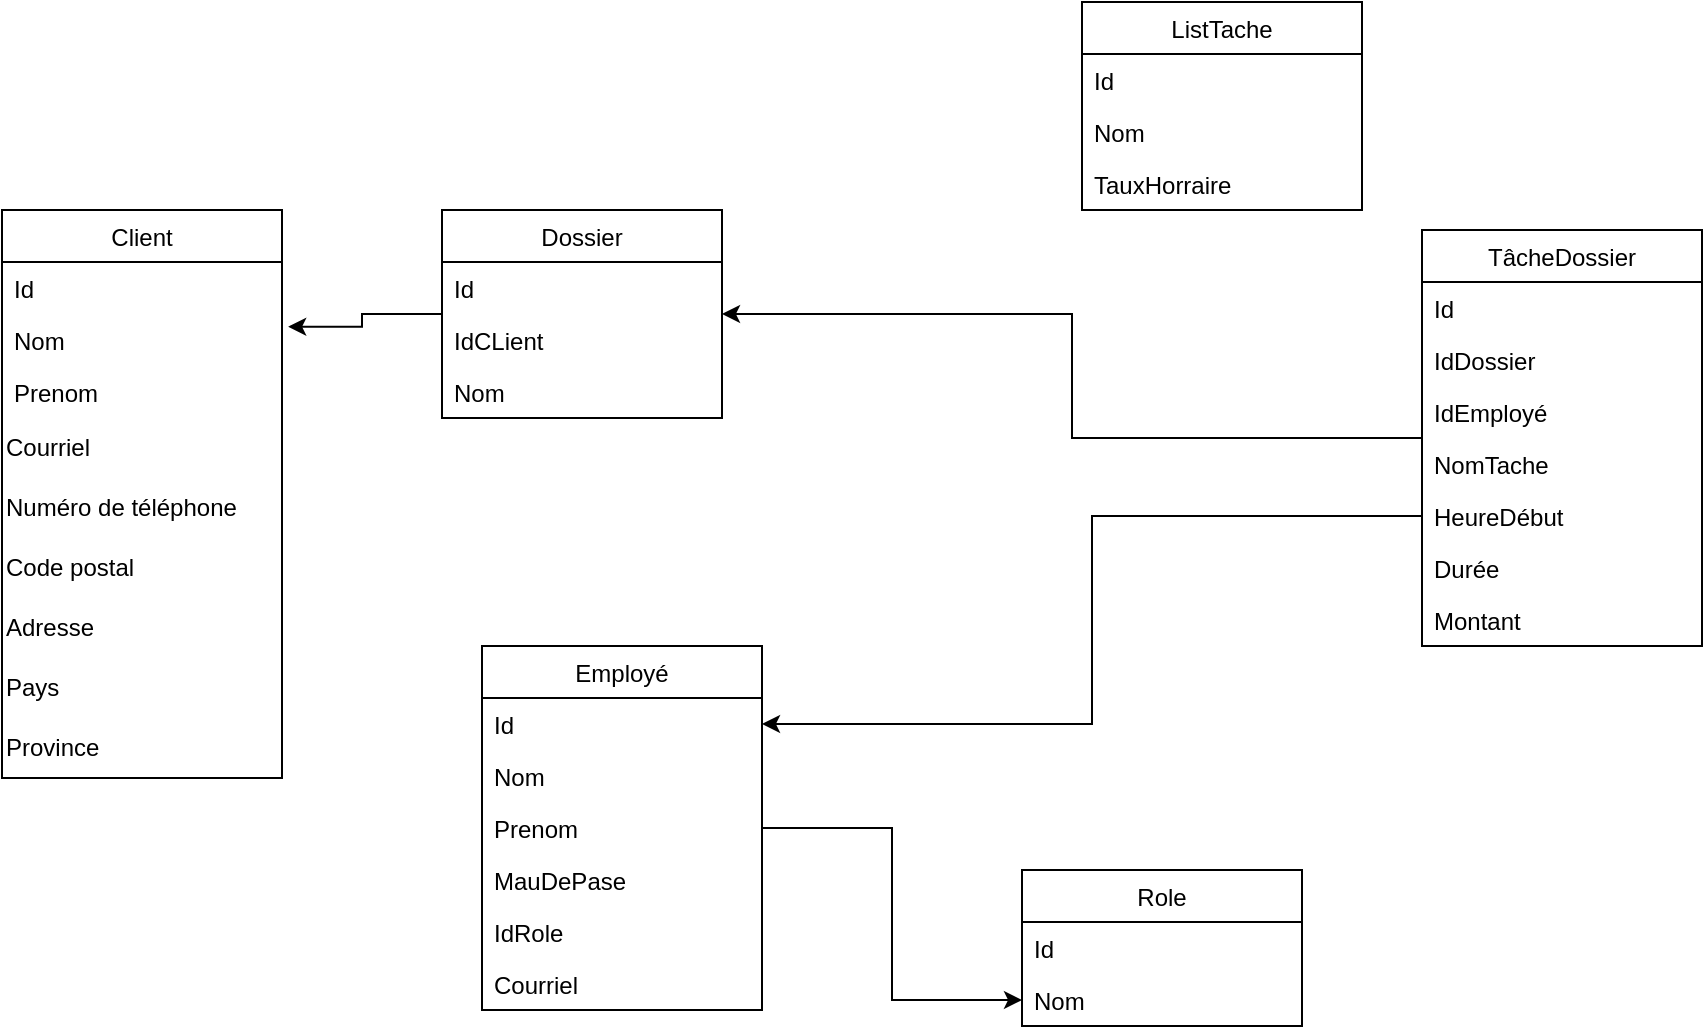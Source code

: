 <mxfile version="22.1.2" type="device">
  <diagram id="vCwnIYD7rUMOVge4N5CQ" name="Page-1">
    <mxGraphModel dx="1038" dy="1777" grid="1" gridSize="10" guides="1" tooltips="1" connect="1" arrows="1" fold="1" page="1" pageScale="1" pageWidth="827" pageHeight="1169" math="0" shadow="0">
      <root>
        <mxCell id="0" />
        <mxCell id="1" parent="0" />
        <mxCell id="4wIxJHXk1emyousp7Os_-34" value="Client" style="swimlane;fontStyle=0;childLayout=stackLayout;horizontal=1;startSize=26;fillColor=none;horizontalStack=0;resizeParent=1;resizeParentMax=0;resizeLast=0;collapsible=1;marginBottom=0;" parent="1" vertex="1">
          <mxGeometry x="40" y="50" width="140" height="284" as="geometry" />
        </mxCell>
        <mxCell id="4wIxJHXk1emyousp7Os_-35" value="Id" style="text;strokeColor=none;fillColor=none;align=left;verticalAlign=top;spacingLeft=4;spacingRight=4;overflow=hidden;rotatable=0;points=[[0,0.5],[1,0.5]];portConstraint=eastwest;" parent="4wIxJHXk1emyousp7Os_-34" vertex="1">
          <mxGeometry y="26" width="140" height="26" as="geometry" />
        </mxCell>
        <mxCell id="4wIxJHXk1emyousp7Os_-36" value="Nom" style="text;strokeColor=none;fillColor=none;align=left;verticalAlign=top;spacingLeft=4;spacingRight=4;overflow=hidden;rotatable=0;points=[[0,0.5],[1,0.5]];portConstraint=eastwest;" parent="4wIxJHXk1emyousp7Os_-34" vertex="1">
          <mxGeometry y="52" width="140" height="26" as="geometry" />
        </mxCell>
        <mxCell id="4wIxJHXk1emyousp7Os_-37" value="Prenom" style="text;strokeColor=none;fillColor=none;align=left;verticalAlign=top;spacingLeft=4;spacingRight=4;overflow=hidden;rotatable=0;points=[[0,0.5],[1,0.5]];portConstraint=eastwest;" parent="4wIxJHXk1emyousp7Os_-34" vertex="1">
          <mxGeometry y="78" width="140" height="26" as="geometry" />
        </mxCell>
        <mxCell id="4wIxJHXk1emyousp7Os_-58" value="Courriel" style="text;html=1;strokeColor=none;fillColor=none;align=left;verticalAlign=middle;whiteSpace=wrap;rounded=0;" parent="4wIxJHXk1emyousp7Os_-34" vertex="1">
          <mxGeometry y="104" width="140" height="30" as="geometry" />
        </mxCell>
        <mxCell id="4wIxJHXk1emyousp7Os_-59" value="Numéro de téléphone&lt;span style=&quot;color: rgba(0, 0, 0, 0); font-family: monospace; font-size: 0px;&quot;&gt;%3CmxGraphModel%3E%3Croot%3E%3CmxCell%20id%3D%220%22%2F%3E%3CmxCell%20id%3D%221%22%20parent%3D%220%22%2F%3E%3CmxCell%20id%3D%222%22%20value%3D%22Courriel%22%20style%3D%22text%3Bhtml%3D1%3BstrokeColor%3Dnone%3BfillColor%3Dnone%3Balign%3Dleft%3BverticalAlign%3Dmiddle%3BwhiteSpace%3Dwrap%3Brounded%3D0%3B%22%20vertex%3D%221%22%20parent%3D%221%22%3E%3CmxGeometry%20x%3D%2240%22%20y%3D%22154%22%20width%3D%22140%22%20height%3D%2230%22%20as%3D%22geometry%22%2F%3E%3C%2FmxCell%3E%3C%2Froot%3E%3C%2FmxGraphModel%3E&lt;/span&gt;" style="text;html=1;strokeColor=none;fillColor=none;align=left;verticalAlign=middle;whiteSpace=wrap;rounded=0;" parent="4wIxJHXk1emyousp7Os_-34" vertex="1">
          <mxGeometry y="134" width="140" height="30" as="geometry" />
        </mxCell>
        <mxCell id="4wIxJHXk1emyousp7Os_-60" value="Code postal" style="text;html=1;strokeColor=none;fillColor=none;align=left;verticalAlign=middle;whiteSpace=wrap;rounded=0;" parent="4wIxJHXk1emyousp7Os_-34" vertex="1">
          <mxGeometry y="164" width="140" height="30" as="geometry" />
        </mxCell>
        <mxCell id="4wIxJHXk1emyousp7Os_-61" value="Adresse" style="text;html=1;strokeColor=none;fillColor=none;align=left;verticalAlign=middle;whiteSpace=wrap;rounded=0;" parent="4wIxJHXk1emyousp7Os_-34" vertex="1">
          <mxGeometry y="194" width="140" height="30" as="geometry" />
        </mxCell>
        <mxCell id="4wIxJHXk1emyousp7Os_-62" value="Pays" style="text;html=1;strokeColor=none;fillColor=none;align=left;verticalAlign=middle;whiteSpace=wrap;rounded=0;" parent="4wIxJHXk1emyousp7Os_-34" vertex="1">
          <mxGeometry y="224" width="140" height="30" as="geometry" />
        </mxCell>
        <mxCell id="4wIxJHXk1emyousp7Os_-63" value="Province" style="text;html=1;strokeColor=none;fillColor=none;align=left;verticalAlign=middle;whiteSpace=wrap;rounded=0;" parent="4wIxJHXk1emyousp7Os_-34" vertex="1">
          <mxGeometry y="254" width="140" height="30" as="geometry" />
        </mxCell>
        <mxCell id="4wIxJHXk1emyousp7Os_-83" style="edgeStyle=orthogonalEdgeStyle;rounded=0;orthogonalLoop=1;jettySize=auto;html=1;entryX=1.022;entryY=0.245;entryDx=0;entryDy=0;entryPerimeter=0;" parent="1" source="4wIxJHXk1emyousp7Os_-38" target="4wIxJHXk1emyousp7Os_-36" edge="1">
          <mxGeometry relative="1" as="geometry" />
        </mxCell>
        <mxCell id="4wIxJHXk1emyousp7Os_-38" value="Dossier" style="swimlane;fontStyle=0;childLayout=stackLayout;horizontal=1;startSize=26;fillColor=none;horizontalStack=0;resizeParent=1;resizeParentMax=0;resizeLast=0;collapsible=1;marginBottom=0;" parent="1" vertex="1">
          <mxGeometry x="260" y="50" width="140" height="104" as="geometry" />
        </mxCell>
        <mxCell id="4wIxJHXk1emyousp7Os_-39" value="Id" style="text;strokeColor=none;fillColor=none;align=left;verticalAlign=top;spacingLeft=4;spacingRight=4;overflow=hidden;rotatable=0;points=[[0,0.5],[1,0.5]];portConstraint=eastwest;" parent="4wIxJHXk1emyousp7Os_-38" vertex="1">
          <mxGeometry y="26" width="140" height="26" as="geometry" />
        </mxCell>
        <mxCell id="4wIxJHXk1emyousp7Os_-64" value="IdCLient&#xa;" style="text;strokeColor=none;fillColor=none;align=left;verticalAlign=top;spacingLeft=4;spacingRight=4;overflow=hidden;rotatable=0;points=[[0,0.5],[1,0.5]];portConstraint=eastwest;" parent="4wIxJHXk1emyousp7Os_-38" vertex="1">
          <mxGeometry y="52" width="140" height="26" as="geometry" />
        </mxCell>
        <mxCell id="4wIxJHXk1emyousp7Os_-40" value="Nom" style="text;strokeColor=none;fillColor=none;align=left;verticalAlign=top;spacingLeft=4;spacingRight=4;overflow=hidden;rotatable=0;points=[[0,0.5],[1,0.5]];portConstraint=eastwest;" parent="4wIxJHXk1emyousp7Os_-38" vertex="1">
          <mxGeometry y="78" width="140" height="26" as="geometry" />
        </mxCell>
        <mxCell id="4wIxJHXk1emyousp7Os_-81" style="edgeStyle=orthogonalEdgeStyle;rounded=0;orthogonalLoop=1;jettySize=auto;html=1;entryX=0;entryY=0.5;entryDx=0;entryDy=0;" parent="1" source="4wIxJHXk1emyousp7Os_-46" target="4wIxJHXk1emyousp7Os_-74" edge="1">
          <mxGeometry relative="1" as="geometry" />
        </mxCell>
        <mxCell id="4wIxJHXk1emyousp7Os_-46" value="Employé" style="swimlane;fontStyle=0;childLayout=stackLayout;horizontal=1;startSize=26;fillColor=none;horizontalStack=0;resizeParent=1;resizeParentMax=0;resizeLast=0;collapsible=1;marginBottom=0;" parent="1" vertex="1">
          <mxGeometry x="280" y="268" width="140" height="182" as="geometry" />
        </mxCell>
        <mxCell id="4wIxJHXk1emyousp7Os_-47" value="Id" style="text;strokeColor=none;fillColor=none;align=left;verticalAlign=top;spacingLeft=4;spacingRight=4;overflow=hidden;rotatable=0;points=[[0,0.5],[1,0.5]];portConstraint=eastwest;" parent="4wIxJHXk1emyousp7Os_-46" vertex="1">
          <mxGeometry y="26" width="140" height="26" as="geometry" />
        </mxCell>
        <mxCell id="4wIxJHXk1emyousp7Os_-48" value="Nom" style="text;strokeColor=none;fillColor=none;align=left;verticalAlign=top;spacingLeft=4;spacingRight=4;overflow=hidden;rotatable=0;points=[[0,0.5],[1,0.5]];portConstraint=eastwest;" parent="4wIxJHXk1emyousp7Os_-46" vertex="1">
          <mxGeometry y="52" width="140" height="26" as="geometry" />
        </mxCell>
        <mxCell id="4wIxJHXk1emyousp7Os_-49" value="Prenom" style="text;strokeColor=none;fillColor=none;align=left;verticalAlign=top;spacingLeft=4;spacingRight=4;overflow=hidden;rotatable=0;points=[[0,0.5],[1,0.5]];portConstraint=eastwest;" parent="4wIxJHXk1emyousp7Os_-46" vertex="1">
          <mxGeometry y="78" width="140" height="26" as="geometry" />
        </mxCell>
        <mxCell id="4wIxJHXk1emyousp7Os_-70" value="MauDePase" style="text;strokeColor=none;fillColor=none;align=left;verticalAlign=top;spacingLeft=4;spacingRight=4;overflow=hidden;rotatable=0;points=[[0,0.5],[1,0.5]];portConstraint=eastwest;" parent="4wIxJHXk1emyousp7Os_-46" vertex="1">
          <mxGeometry y="104" width="140" height="26" as="geometry" />
        </mxCell>
        <mxCell id="4wIxJHXk1emyousp7Os_-71" value="IdRole" style="text;strokeColor=none;fillColor=none;align=left;verticalAlign=top;spacingLeft=4;spacingRight=4;overflow=hidden;rotatable=0;points=[[0,0.5],[1,0.5]];portConstraint=eastwest;" parent="4wIxJHXk1emyousp7Os_-46" vertex="1">
          <mxGeometry y="130" width="140" height="26" as="geometry" />
        </mxCell>
        <mxCell id="4wIxJHXk1emyousp7Os_-85" value="Courriel" style="text;strokeColor=none;fillColor=none;align=left;verticalAlign=top;spacingLeft=4;spacingRight=4;overflow=hidden;rotatable=0;points=[[0,0.5],[1,0.5]];portConstraint=eastwest;" parent="4wIxJHXk1emyousp7Os_-46" vertex="1">
          <mxGeometry y="156" width="140" height="26" as="geometry" />
        </mxCell>
        <mxCell id="4wIxJHXk1emyousp7Os_-80" style="edgeStyle=orthogonalEdgeStyle;rounded=0;orthogonalLoop=1;jettySize=auto;html=1;" parent="1" source="4wIxJHXk1emyousp7Os_-54" target="4wIxJHXk1emyousp7Os_-38" edge="1">
          <mxGeometry relative="1" as="geometry">
            <mxPoint x="624" y="85" as="targetPoint" />
          </mxGeometry>
        </mxCell>
        <mxCell id="4wIxJHXk1emyousp7Os_-54" value="TâcheDossier" style="swimlane;fontStyle=0;childLayout=stackLayout;horizontal=1;startSize=26;fillColor=none;horizontalStack=0;resizeParent=1;resizeParentMax=0;resizeLast=0;collapsible=1;marginBottom=0;" parent="1" vertex="1">
          <mxGeometry x="750" y="60" width="140" height="208" as="geometry" />
        </mxCell>
        <mxCell id="4wIxJHXk1emyousp7Os_-55" value="Id" style="text;strokeColor=none;fillColor=none;align=left;verticalAlign=top;spacingLeft=4;spacingRight=4;overflow=hidden;rotatable=0;points=[[0,0.5],[1,0.5]];portConstraint=eastwest;" parent="4wIxJHXk1emyousp7Os_-54" vertex="1">
          <mxGeometry y="26" width="140" height="26" as="geometry" />
        </mxCell>
        <mxCell id="4wIxJHXk1emyousp7Os_-56" value="IdDossier" style="text;strokeColor=none;fillColor=none;align=left;verticalAlign=top;spacingLeft=4;spacingRight=4;overflow=hidden;rotatable=0;points=[[0,0.5],[1,0.5]];portConstraint=eastwest;" parent="4wIxJHXk1emyousp7Os_-54" vertex="1">
          <mxGeometry y="52" width="140" height="26" as="geometry" />
        </mxCell>
        <mxCell id="4wIxJHXk1emyousp7Os_-57" value="IdEmployé" style="text;strokeColor=none;fillColor=none;align=left;verticalAlign=top;spacingLeft=4;spacingRight=4;overflow=hidden;rotatable=0;points=[[0,0.5],[1,0.5]];portConstraint=eastwest;" parent="4wIxJHXk1emyousp7Os_-54" vertex="1">
          <mxGeometry y="78" width="140" height="26" as="geometry" />
        </mxCell>
        <mxCell id="4wIxJHXk1emyousp7Os_-65" value="NomTache" style="text;strokeColor=none;fillColor=none;align=left;verticalAlign=top;spacingLeft=4;spacingRight=4;overflow=hidden;rotatable=0;points=[[0,0.5],[1,0.5]];portConstraint=eastwest;" parent="4wIxJHXk1emyousp7Os_-54" vertex="1">
          <mxGeometry y="104" width="140" height="26" as="geometry" />
        </mxCell>
        <mxCell id="4wIxJHXk1emyousp7Os_-66" value="HeureDébut" style="text;strokeColor=none;fillColor=none;align=left;verticalAlign=top;spacingLeft=4;spacingRight=4;overflow=hidden;rotatable=0;points=[[0,0.5],[1,0.5]];portConstraint=eastwest;" parent="4wIxJHXk1emyousp7Os_-54" vertex="1">
          <mxGeometry y="130" width="140" height="26" as="geometry" />
        </mxCell>
        <mxCell id="4wIxJHXk1emyousp7Os_-67" value="Durée" style="text;strokeColor=none;fillColor=none;align=left;verticalAlign=top;spacingLeft=4;spacingRight=4;overflow=hidden;rotatable=0;points=[[0,0.5],[1,0.5]];portConstraint=eastwest;" parent="4wIxJHXk1emyousp7Os_-54" vertex="1">
          <mxGeometry y="156" width="140" height="26" as="geometry" />
        </mxCell>
        <mxCell id="4wIxJHXk1emyousp7Os_-69" value="Montant" style="text;strokeColor=none;fillColor=none;align=left;verticalAlign=top;spacingLeft=4;spacingRight=4;overflow=hidden;rotatable=0;points=[[0,0.5],[1,0.5]];portConstraint=eastwest;" parent="4wIxJHXk1emyousp7Os_-54" vertex="1">
          <mxGeometry y="182" width="140" height="26" as="geometry" />
        </mxCell>
        <mxCell id="4wIxJHXk1emyousp7Os_-72" value="Role" style="swimlane;fontStyle=0;childLayout=stackLayout;horizontal=1;startSize=26;fillColor=none;horizontalStack=0;resizeParent=1;resizeParentMax=0;resizeLast=0;collapsible=1;marginBottom=0;" parent="1" vertex="1">
          <mxGeometry x="550" y="380" width="140" height="78" as="geometry" />
        </mxCell>
        <mxCell id="4wIxJHXk1emyousp7Os_-73" value="Id" style="text;strokeColor=none;fillColor=none;align=left;verticalAlign=top;spacingLeft=4;spacingRight=4;overflow=hidden;rotatable=0;points=[[0,0.5],[1,0.5]];portConstraint=eastwest;" parent="4wIxJHXk1emyousp7Os_-72" vertex="1">
          <mxGeometry y="26" width="140" height="26" as="geometry" />
        </mxCell>
        <mxCell id="4wIxJHXk1emyousp7Os_-74" value="Nom" style="text;strokeColor=none;fillColor=none;align=left;verticalAlign=top;spacingLeft=4;spacingRight=4;overflow=hidden;rotatable=0;points=[[0,0.5],[1,0.5]];portConstraint=eastwest;" parent="4wIxJHXk1emyousp7Os_-72" vertex="1">
          <mxGeometry y="52" width="140" height="26" as="geometry" />
        </mxCell>
        <mxCell id="4wIxJHXk1emyousp7Os_-82" style="edgeStyle=orthogonalEdgeStyle;rounded=0;orthogonalLoop=1;jettySize=auto;html=1;" parent="1" source="4wIxJHXk1emyousp7Os_-66" target="4wIxJHXk1emyousp7Os_-47" edge="1">
          <mxGeometry relative="1" as="geometry" />
        </mxCell>
        <mxCell id="4wIxJHXk1emyousp7Os_-86" value="ListTache" style="swimlane;fontStyle=0;childLayout=stackLayout;horizontal=1;startSize=26;fillColor=none;horizontalStack=0;resizeParent=1;resizeParentMax=0;resizeLast=0;collapsible=1;marginBottom=0;" parent="1" vertex="1">
          <mxGeometry x="580" y="-54" width="140" height="104" as="geometry" />
        </mxCell>
        <mxCell id="4wIxJHXk1emyousp7Os_-87" value="Id" style="text;strokeColor=none;fillColor=none;align=left;verticalAlign=top;spacingLeft=4;spacingRight=4;overflow=hidden;rotatable=0;points=[[0,0.5],[1,0.5]];portConstraint=eastwest;" parent="4wIxJHXk1emyousp7Os_-86" vertex="1">
          <mxGeometry y="26" width="140" height="26" as="geometry" />
        </mxCell>
        <mxCell id="4wIxJHXk1emyousp7Os_-89" value="Nom" style="text;strokeColor=none;fillColor=none;align=left;verticalAlign=top;spacingLeft=4;spacingRight=4;overflow=hidden;rotatable=0;points=[[0,0.5],[1,0.5]];portConstraint=eastwest;" parent="4wIxJHXk1emyousp7Os_-86" vertex="1">
          <mxGeometry y="52" width="140" height="26" as="geometry" />
        </mxCell>
        <mxCell id="4wIxJHXk1emyousp7Os_-90" value="TauxHorraire" style="text;strokeColor=none;fillColor=none;align=left;verticalAlign=top;spacingLeft=4;spacingRight=4;overflow=hidden;rotatable=0;points=[[0,0.5],[1,0.5]];portConstraint=eastwest;" parent="4wIxJHXk1emyousp7Os_-86" vertex="1">
          <mxGeometry y="78" width="140" height="26" as="geometry" />
        </mxCell>
      </root>
    </mxGraphModel>
  </diagram>
</mxfile>
